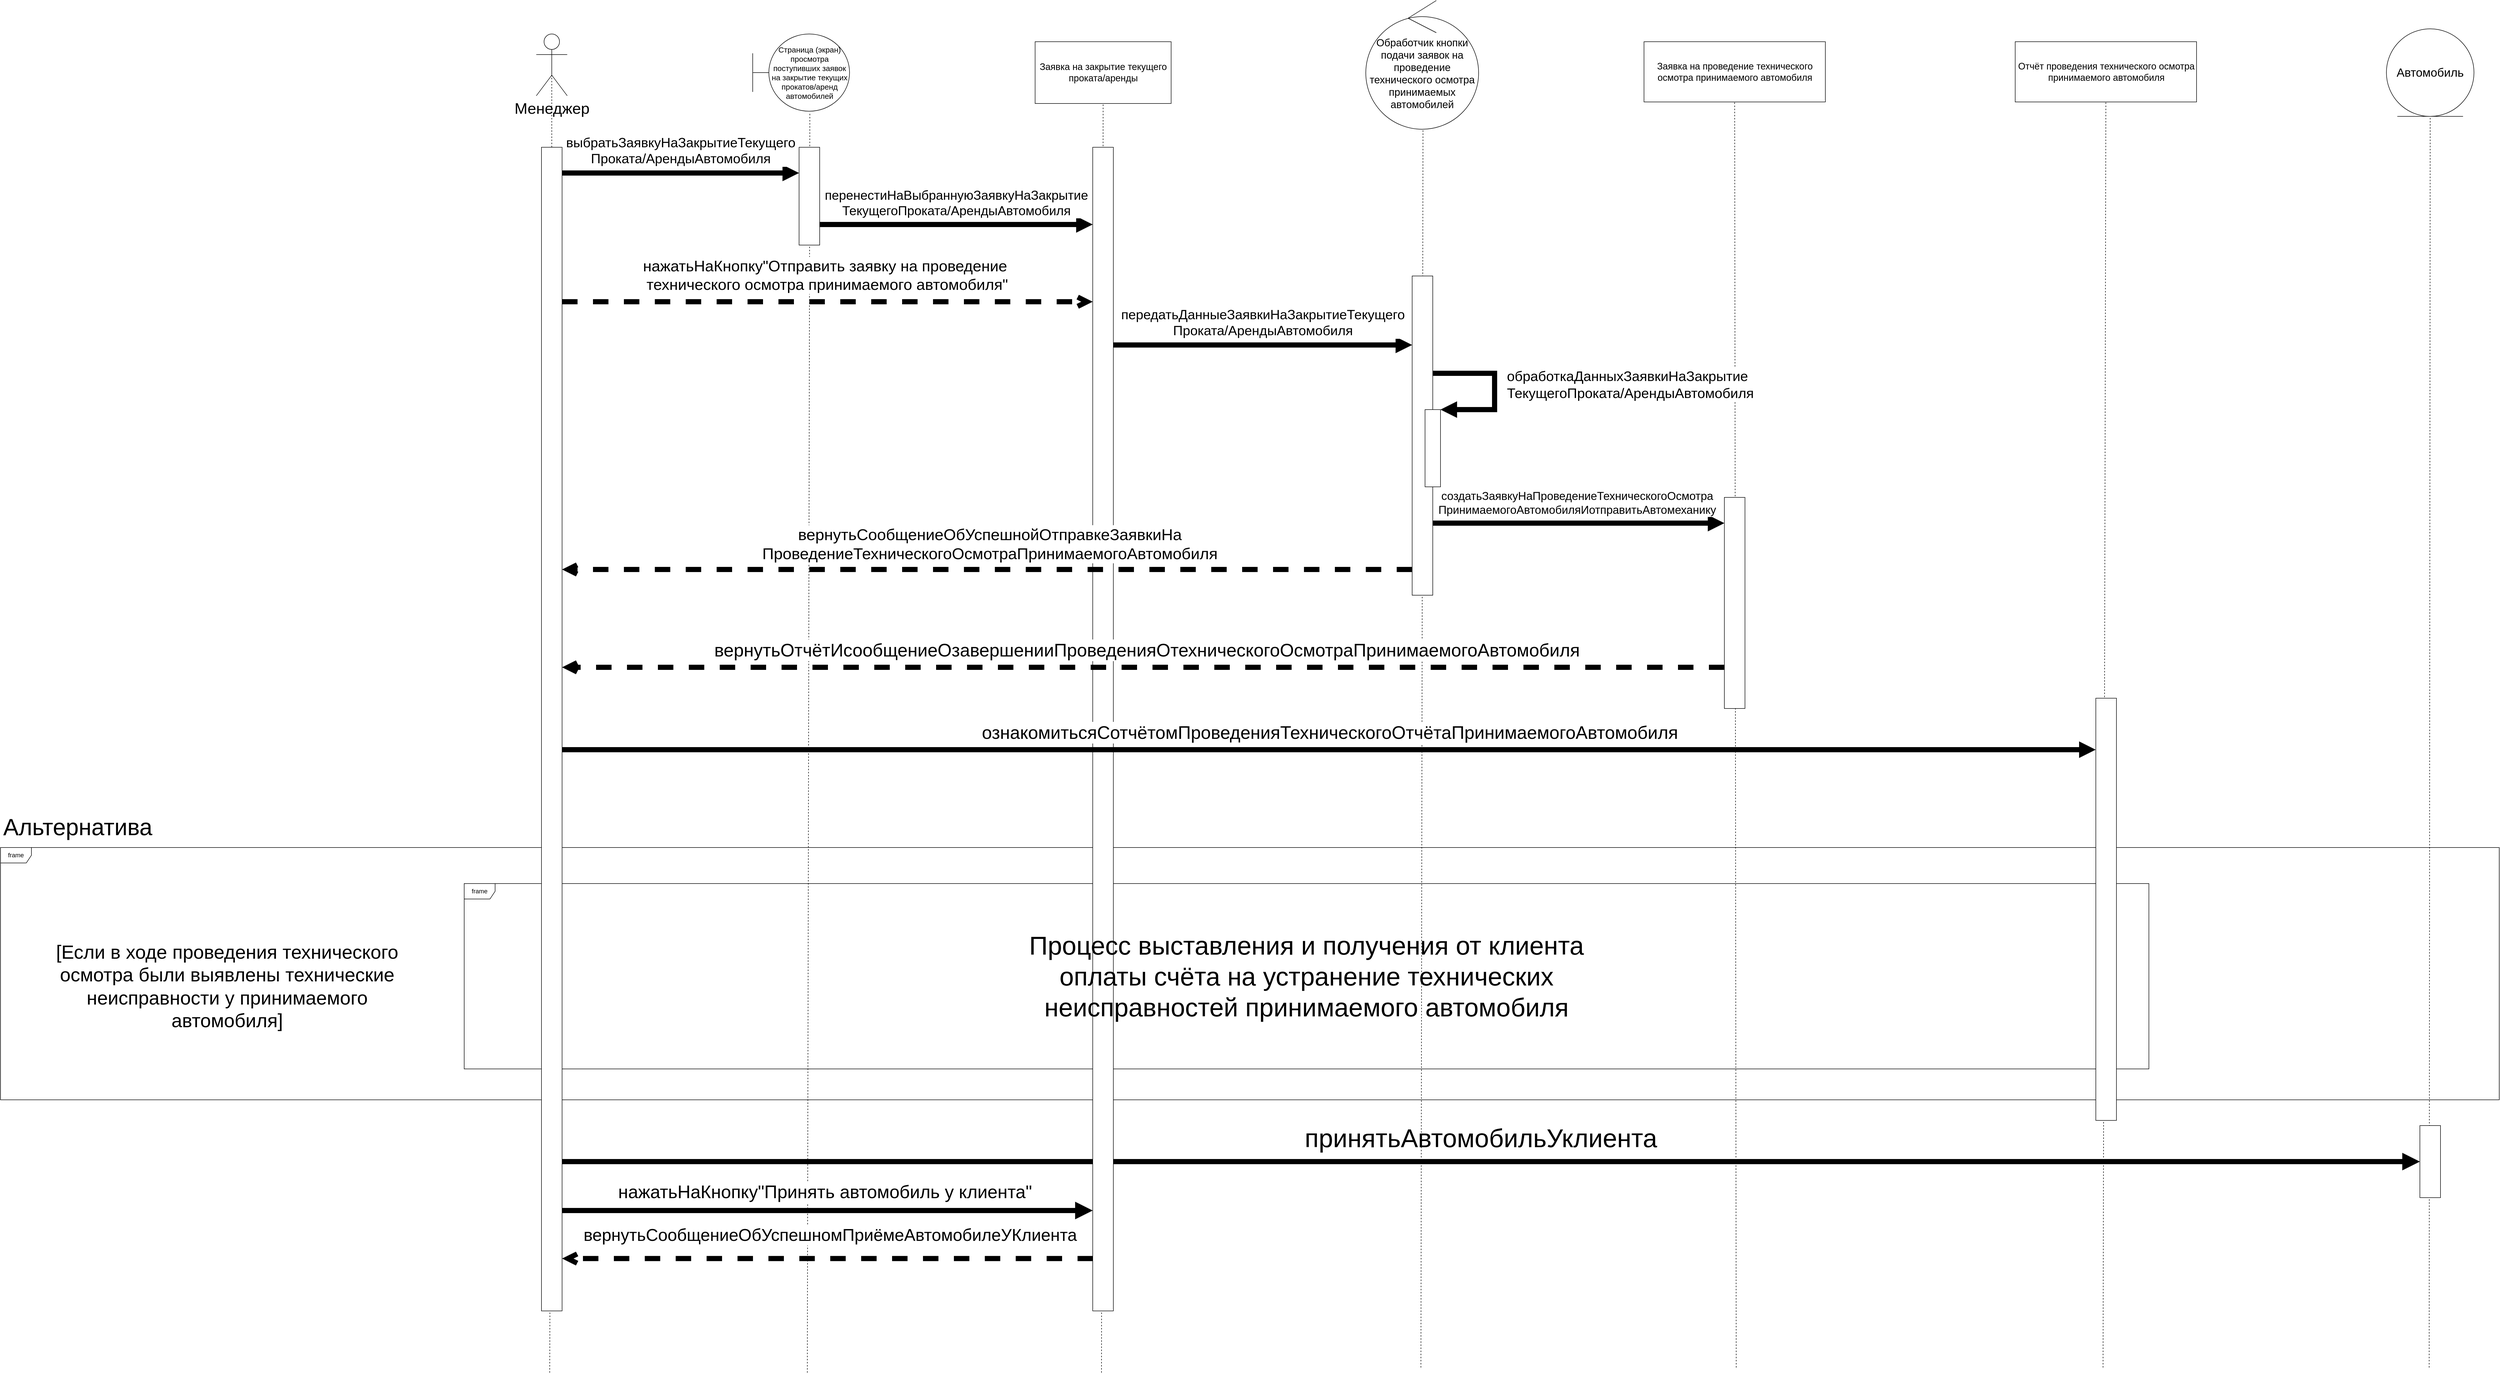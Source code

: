 <mxfile version="11.3.0" type="device" pages="1"><diagram id="ht0MJbmHinucwBTEmsY8" name="Страница 1"><mxGraphModel dx="7441" dy="4569" grid="1" gridSize="10" guides="1" tooltips="1" connect="1" arrows="1" fold="1" page="1" pageScale="1" pageWidth="827" pageHeight="1169" math="0" shadow="0"><root><mxCell id="0"/><mxCell id="1" parent="0"/><mxCell id="_lZE4MGCehZuTKqx3-bd-49" value="&lt;font style=&quot;font-size: 50px&quot;&gt;принятьАвтомобильУклиента&lt;/font&gt;" style="html=1;verticalAlign=bottom;endArrow=block;endSize=8;strokeWidth=10;endFill=1;" edge="1" parent="1"><mxGeometry x="-0.011" y="13" relative="1" as="geometry"><mxPoint x="150" y="2240" as="sourcePoint"/><mxPoint x="3756" y="2240" as="targetPoint"/><mxPoint as="offset"/></mxGeometry></mxCell><mxCell id="_lZE4MGCehZuTKqx3-bd-40" value="frame" style="shape=umlFrame;whiteSpace=wrap;html=1;" vertex="1" parent="1"><mxGeometry x="-940" y="1630" width="4850" height="490" as="geometry"/></mxCell><mxCell id="_lZE4MGCehZuTKqx3-bd-43" value="frame" style="shape=umlFrame;whiteSpace=wrap;html=1;" vertex="1" parent="1"><mxGeometry x="-40" y="1700" width="3270" height="360" as="geometry"/></mxCell><mxCell id="_lZE4MGCehZuTKqx3-bd-22" value="" style="endArrow=none;dashed=1;html=1;entryX=0.5;entryY=0.5;entryDx=0;entryDy=0;entryPerimeter=0;" edge="1" parent="1" target="_lZE4MGCehZuTKqx3-bd-21"><mxGeometry width="50" height="50" relative="1" as="geometry"><mxPoint x="126" y="2650" as="sourcePoint"/><mxPoint x="130" y="110" as="targetPoint"/></mxGeometry></mxCell><mxCell id="_lZE4MGCehZuTKqx3-bd-1" value="&lt;font style=&quot;font-size: 30px&quot;&gt;Менеджер&lt;/font&gt;" style="shape=umlActor;verticalLabelPosition=bottom;labelBackgroundColor=#ffffff;verticalAlign=top;html=1;" vertex="1" parent="1"><mxGeometry x="100" y="50" width="60" height="120" as="geometry"/></mxCell><mxCell id="_lZE4MGCehZuTKqx3-bd-8" value="&lt;font style=&quot;font-size: 15px&quot;&gt;Страница (экран) просмотра поступивших заявок на закрытие текущих прокатов/аренд автомобилей&lt;/font&gt;" style="shape=umlBoundary;whiteSpace=wrap;html=1;" vertex="1" parent="1"><mxGeometry x="520" y="50" width="188" height="150" as="geometry"/></mxCell><mxCell id="_lZE4MGCehZuTKqx3-bd-9" value="&lt;font style=&quot;font-size: 18px&quot;&gt;Заявка на закрытие текущего &lt;br&gt;проката/аренды&lt;/font&gt;" style="html=1;" vertex="1" parent="1"><mxGeometry x="1068.176" y="65" width="264" height="120" as="geometry"/></mxCell><mxCell id="_lZE4MGCehZuTKqx3-bd-10" value="&lt;span style=&quot;font-size: 18px&quot;&gt;Заявка на проведение технического &lt;br&gt;осмотра принимаемого автомобиля&lt;/span&gt;" style="html=1;" vertex="1" parent="1"><mxGeometry x="2250" y="65" width="352" height="117" as="geometry"/></mxCell><mxCell id="_lZE4MGCehZuTKqx3-bd-11" value="&lt;span style=&quot;font-size: 18px&quot;&gt;Отчёт проведения технического осмотра &lt;br&gt;принимаемого автомобиля&lt;/span&gt;" style="html=1;" vertex="1" parent="1"><mxGeometry x="2970.5" y="65" width="352" height="117" as="geometry"/></mxCell><mxCell id="_lZE4MGCehZuTKqx3-bd-12" value="&lt;font style=&quot;font-size: 20px&quot;&gt;Обработчик кнопки подачи заявок на проведение технического осмотра принимаемых автомобилей&lt;/font&gt;" style="ellipse;shape=umlControl;whiteSpace=wrap;html=1;" vertex="1" parent="1"><mxGeometry x="1710" y="-15" width="219" height="250" as="geometry"/></mxCell><mxCell id="_lZE4MGCehZuTKqx3-bd-13" value="&lt;font style=&quot;font-size: 23px&quot;&gt;Автомобиль&lt;/font&gt;" style="ellipse;shape=umlEntity;whiteSpace=wrap;html=1;" vertex="1" parent="1"><mxGeometry x="3691" y="40" width="170" height="170" as="geometry"/></mxCell><mxCell id="_lZE4MGCehZuTKqx3-bd-14" value="" style="endArrow=none;dashed=1;html=1;entryX=0.5;entryY=0.5;entryDx=0;entryDy=0;entryPerimeter=0;" edge="1" parent="1" source="_lZE4MGCehZuTKqx3-bd-21" target="_lZE4MGCehZuTKqx3-bd-1"><mxGeometry width="50" height="50" relative="1" as="geometry"><mxPoint x="130" y="1245" as="sourcePoint"/><mxPoint x="40" y="480" as="targetPoint"/></mxGeometry></mxCell><mxCell id="_lZE4MGCehZuTKqx3-bd-15" value="" style="endArrow=none;dashed=1;html=1;entryX=0.59;entryY=1.013;entryDx=0;entryDy=0;entryPerimeter=0;" edge="1" parent="1" target="_lZE4MGCehZuTKqx3-bd-8"><mxGeometry width="50" height="50" relative="1" as="geometry"><mxPoint x="626" y="2650" as="sourcePoint"/><mxPoint x="700" y="410" as="targetPoint"/></mxGeometry></mxCell><mxCell id="_lZE4MGCehZuTKqx3-bd-16" value="" style="endArrow=none;dashed=1;html=1;entryX=0.5;entryY=1;entryDx=0;entryDy=0;" edge="1" parent="1" target="_lZE4MGCehZuTKqx3-bd-9"><mxGeometry width="50" height="50" relative="1" as="geometry"><mxPoint x="1197" y="2650" as="sourcePoint"/><mxPoint x="1150" y="350" as="targetPoint"/></mxGeometry></mxCell><mxCell id="_lZE4MGCehZuTKqx3-bd-17" value="" style="endArrow=none;dashed=1;html=1;entryX=0.507;entryY=1.004;entryDx=0;entryDy=0;entryPerimeter=0;" edge="1" parent="1" target="_lZE4MGCehZuTKqx3-bd-12"><mxGeometry width="50" height="50" relative="1" as="geometry"><mxPoint x="1817" y="2640" as="sourcePoint"/><mxPoint x="1790" y="370" as="targetPoint"/></mxGeometry></mxCell><mxCell id="_lZE4MGCehZuTKqx3-bd-18" value="" style="endArrow=none;dashed=1;html=1;entryX=0.5;entryY=1;entryDx=0;entryDy=0;" edge="1" parent="1" target="_lZE4MGCehZuTKqx3-bd-10"><mxGeometry width="50" height="50" relative="1" as="geometry"><mxPoint x="2429" y="2640" as="sourcePoint"/><mxPoint x="2410" y="440" as="targetPoint"/></mxGeometry></mxCell><mxCell id="_lZE4MGCehZuTKqx3-bd-19" value="" style="endArrow=none;dashed=1;html=1;entryX=0.5;entryY=1;entryDx=0;entryDy=0;" edge="1" parent="1" target="_lZE4MGCehZuTKqx3-bd-11"><mxGeometry width="50" height="50" relative="1" as="geometry"><mxPoint x="3141" y="2640" as="sourcePoint"/><mxPoint x="2990" y="510" as="targetPoint"/></mxGeometry></mxCell><mxCell id="_lZE4MGCehZuTKqx3-bd-20" value="" style="endArrow=none;dashed=1;html=1;entryX=0.5;entryY=1;entryDx=0;entryDy=0;" edge="1" parent="1" target="_lZE4MGCehZuTKqx3-bd-13"><mxGeometry width="50" height="50" relative="1" as="geometry"><mxPoint x="3774" y="2640" as="sourcePoint"/><mxPoint x="3800" y="460" as="targetPoint"/></mxGeometry></mxCell><mxCell id="_lZE4MGCehZuTKqx3-bd-21" value="" style="html=1;points=[];perimeter=orthogonalPerimeter;" vertex="1" parent="1"><mxGeometry x="110" y="270" width="40" height="2260" as="geometry"/></mxCell><mxCell id="_lZE4MGCehZuTKqx3-bd-23" value="" style="html=1;points=[];perimeter=orthogonalPerimeter;" vertex="1" parent="1"><mxGeometry x="610" y="270" width="40" height="190" as="geometry"/></mxCell><mxCell id="_lZE4MGCehZuTKqx3-bd-24" value="" style="html=1;points=[];perimeter=orthogonalPerimeter;" vertex="1" parent="1"><mxGeometry x="1180" y="270" width="40" height="2260" as="geometry"/></mxCell><mxCell id="_lZE4MGCehZuTKqx3-bd-25" value="" style="html=1;points=[];perimeter=orthogonalPerimeter;" vertex="1" parent="1"><mxGeometry x="1800" y="520" width="40" height="620" as="geometry"/></mxCell><mxCell id="_lZE4MGCehZuTKqx3-bd-26" value="" style="html=1;points=[];perimeter=orthogonalPerimeter;" vertex="1" parent="1"><mxGeometry x="2406" y="950" width="40" height="410" as="geometry"/></mxCell><mxCell id="_lZE4MGCehZuTKqx3-bd-27" value="" style="html=1;points=[];perimeter=orthogonalPerimeter;" vertex="1" parent="1"><mxGeometry x="3127" y="1340" width="40" height="820" as="geometry"/></mxCell><mxCell id="_lZE4MGCehZuTKqx3-bd-29" value="" style="html=1;points=[];perimeter=orthogonalPerimeter;" vertex="1" parent="1"><mxGeometry x="3756" y="2170" width="40" height="140" as="geometry"/></mxCell><mxCell id="_lZE4MGCehZuTKqx3-bd-30" value="&lt;font style=&quot;font-size: 26px&quot;&gt;выбратьЗаявкуНаЗакрытиеТекущего&lt;br&gt;Проката/АрендыАвтомобиля&lt;/font&gt;" style="html=1;verticalAlign=bottom;endArrow=block;exitX=0.993;exitY=0.185;exitDx=0;exitDy=0;exitPerimeter=0;strokeWidth=10;" edge="1" parent="1"><mxGeometry x="0.001" y="10" width="80" relative="1" as="geometry"><mxPoint x="149.72" y="319.95" as="sourcePoint"/><mxPoint x="610.0" y="319.95" as="targetPoint"/><mxPoint as="offset"/></mxGeometry></mxCell><mxCell id="_lZE4MGCehZuTKqx3-bd-31" value="&lt;font style=&quot;font-size: 25px&quot;&gt;перенестиНаВыбраннуюЗаявкуНаЗакрытие&lt;br&gt;ТекущегоПроката/АрендыАвтомобиля&lt;br&gt;&lt;/font&gt;" style="html=1;verticalAlign=bottom;endArrow=block;exitX=0.993;exitY=0.185;exitDx=0;exitDy=0;exitPerimeter=0;strokeWidth=10;" edge="1" parent="1" target="_lZE4MGCehZuTKqx3-bd-24"><mxGeometry x="0.001" y="10" width="80" relative="1" as="geometry"><mxPoint x="650.22" y="419.95" as="sourcePoint"/><mxPoint x="1110.5" y="419.95" as="targetPoint"/><mxPoint as="offset"/></mxGeometry></mxCell><mxCell id="_lZE4MGCehZuTKqx3-bd-32" value="&lt;font style=&quot;font-size: 30px&quot;&gt;нажатьНаКнопку&quot;Отправить заявку на проведение&lt;br&gt;&amp;nbsp;технического осмотра принимаемого автомобиля&quot;&lt;/font&gt;" style="html=1;verticalAlign=bottom;endArrow=open;dashed=1;endSize=8;strokeWidth=10;" edge="1" parent="1"><mxGeometry x="-0.011" y="13" relative="1" as="geometry"><mxPoint x="150" y="570" as="sourcePoint"/><mxPoint x="1180" y="570" as="targetPoint"/><mxPoint as="offset"/></mxGeometry></mxCell><mxCell id="_lZE4MGCehZuTKqx3-bd-33" value="&lt;font style=&quot;font-size: 26px&quot;&gt;передатьДанныеЗаявкиНаЗакрытиеТекущего&lt;br&gt;Проката/АрендыАвтомобиля&lt;br&gt;&lt;/font&gt;" style="html=1;verticalAlign=bottom;endArrow=block;exitX=0.993;exitY=0.185;exitDx=0;exitDy=0;exitPerimeter=0;strokeWidth=10;" edge="1" parent="1" target="_lZE4MGCehZuTKqx3-bd-25"><mxGeometry x="0.001" y="10" width="80" relative="1" as="geometry"><mxPoint x="1220.22" y="653.95" as="sourcePoint"/><mxPoint x="1750" y="653.95" as="targetPoint"/><mxPoint as="offset"/></mxGeometry></mxCell><mxCell id="_lZE4MGCehZuTKqx3-bd-34" value="" style="html=1;points=[];perimeter=orthogonalPerimeter;" vertex="1" parent="1"><mxGeometry x="1825" y="779.5" width="30" height="150" as="geometry"/></mxCell><mxCell id="_lZE4MGCehZuTKqx3-bd-35" value="&lt;font style=&quot;font-size: 27px&quot;&gt;обработкаДанныхЗаявкиНаЗакрытие&lt;br&gt;ТекущегоПроката/АрендыАвтомобиля&lt;/font&gt;" style="edgeStyle=orthogonalEdgeStyle;html=1;align=left;spacingLeft=2;endArrow=block;rounded=0;entryX=1;entryY=0;strokeWidth=10;" edge="1" target="_lZE4MGCehZuTKqx3-bd-34" parent="1" source="_lZE4MGCehZuTKqx3-bd-25"><mxGeometry x="-0.185" y="-29" relative="1" as="geometry"><mxPoint x="1860" y="709.5" as="sourcePoint"/><Array as="points"><mxPoint x="1960" y="709"/><mxPoint x="1960" y="779"/></Array><mxPoint x="49" y="21" as="offset"/></mxGeometry></mxCell><mxCell id="_lZE4MGCehZuTKqx3-bd-36" value="&lt;font style=&quot;font-size: 22px&quot;&gt;создатьЗаявкуНаПроведениеТехническогоОсмотра&lt;br&gt;ПринимаемогоАвтомобиляИотправитьАвтомеханику&lt;/font&gt;" style="html=1;verticalAlign=bottom;endArrow=block;strokeWidth=10;" edge="1" parent="1"><mxGeometry x="-0.011" y="10" width="80" relative="1" as="geometry"><mxPoint x="1840" y="1000" as="sourcePoint"/><mxPoint x="2406" y="1000" as="targetPoint"/><mxPoint as="offset"/></mxGeometry></mxCell><mxCell id="_lZE4MGCehZuTKqx3-bd-37" value="&lt;font style=&quot;font-size: 31px&quot;&gt;вернутьСообщениеОбУспешнойОтправкеЗаявкиНа&lt;br&gt;ПроведениеТехническогоОсмотраПринимаемогоАвтомобиля&lt;/font&gt;" style="html=1;verticalAlign=bottom;endArrow=open;dashed=1;endSize=8;strokeWidth=10;" edge="1" parent="1"><mxGeometry x="-0.006" y="-10" relative="1" as="geometry"><mxPoint x="1800" y="1090.0" as="sourcePoint"/><mxPoint x="150" y="1090.0" as="targetPoint"/><mxPoint as="offset"/></mxGeometry></mxCell><mxCell id="_lZE4MGCehZuTKqx3-bd-38" value="&lt;font style=&quot;font-size: 35px&quot;&gt;вернутьОтчётИсообщениеОзавершенииПроведенияОтехническогоОсмотраПринимаемогоАвтомобиля&lt;/font&gt;" style="html=1;verticalAlign=bottom;endArrow=open;dashed=1;endSize=8;strokeWidth=10;" edge="1" parent="1" source="_lZE4MGCehZuTKqx3-bd-26"><mxGeometry x="-0.006" y="-10" relative="1" as="geometry"><mxPoint x="1800" y="1280.0" as="sourcePoint"/><mxPoint x="150" y="1280.0" as="targetPoint"/><mxPoint as="offset"/></mxGeometry></mxCell><mxCell id="_lZE4MGCehZuTKqx3-bd-39" value="&lt;font style=&quot;font-size: 35px&quot;&gt;ознакомитьсяСотчётомПроведенияТехническогоОтчётаПринимаемогоАвтомобиля&lt;/font&gt;" style="html=1;verticalAlign=bottom;endArrow=block;strokeWidth=10;" edge="1" parent="1"><mxGeometry x="0.001" y="10" width="80" relative="1" as="geometry"><mxPoint x="150" y="1440" as="sourcePoint"/><mxPoint x="3126.714" y="1440" as="targetPoint"/><mxPoint as="offset"/></mxGeometry></mxCell><mxCell id="_lZE4MGCehZuTKqx3-bd-41" value="&lt;font style=&quot;font-size: 45px&quot;&gt;Альтернатива&lt;/font&gt;" style="text;html=1;strokeColor=none;fillColor=none;align=center;verticalAlign=middle;whiteSpace=wrap;rounded=0;" vertex="1" parent="1"><mxGeometry x="-940" y="1580" width="300" height="20" as="geometry"/></mxCell><mxCell id="_lZE4MGCehZuTKqx3-bd-42" value="&lt;font style=&quot;font-size: 37px&quot;&gt;[Если в ходе проведения технического осмотра были выявлены технические неисправности у принимаемого автомобиля]&lt;/font&gt;" style="text;html=1;strokeColor=none;fillColor=none;align=center;verticalAlign=middle;whiteSpace=wrap;rounded=0;" vertex="1" parent="1"><mxGeometry x="-860" y="1890" width="720" height="20" as="geometry"/></mxCell><mxCell id="_lZE4MGCehZuTKqx3-bd-44" value="&lt;font style=&quot;font-size: 50px&quot;&gt;Процесс выставления и получения от клиента оплаты счёта на устранение технических неисправностей принимаемого автомобиля&lt;/font&gt;" style="text;html=1;strokeColor=none;fillColor=none;align=center;verticalAlign=middle;whiteSpace=wrap;rounded=0;" vertex="1" parent="1"><mxGeometry x="1024" y="1870" width="1142" height="20" as="geometry"/></mxCell><mxCell id="_lZE4MGCehZuTKqx3-bd-47" value="&lt;font style=&quot;font-size: 35px&quot;&gt;нажатьНаКнопку&quot;Принять автомобиль у клиента&quot;&lt;/font&gt;" style="html=1;verticalAlign=bottom;endArrow=block;endSize=8;strokeWidth=10;endFill=1;" edge="1" parent="1"><mxGeometry x="-0.011" y="13" relative="1" as="geometry"><mxPoint x="150" y="2335" as="sourcePoint"/><mxPoint x="1180" y="2335" as="targetPoint"/><mxPoint as="offset"/></mxGeometry></mxCell><mxCell id="_lZE4MGCehZuTKqx3-bd-48" value="&lt;font style=&quot;font-size: 33px&quot;&gt;вернутьСообщениеОбУспешномПриёмеАвтомобилеУКлиента&lt;/font&gt;" style="html=1;verticalAlign=bottom;endArrow=open;dashed=1;endSize=8;strokeWidth=10;exitX=0.013;exitY=0.955;exitDx=0;exitDy=0;exitPerimeter=0;" edge="1" parent="1" source="_lZE4MGCehZuTKqx3-bd-24" target="_lZE4MGCehZuTKqx3-bd-21"><mxGeometry x="-0.009" y="-23" relative="1" as="geometry"><mxPoint x="530" y="2330" as="sourcePoint"/><mxPoint x="450" y="2330" as="targetPoint"/><mxPoint as="offset"/></mxGeometry></mxCell></root></mxGraphModel></diagram></mxfile>